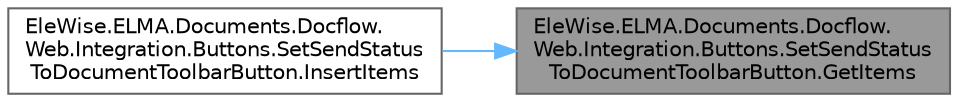 digraph "EleWise.ELMA.Documents.Docflow.Web.Integration.Buttons.SetSendStatusToDocumentToolbarButton.GetItems"
{
 // LATEX_PDF_SIZE
  bgcolor="transparent";
  edge [fontname=Helvetica,fontsize=10,labelfontname=Helvetica,labelfontsize=10];
  node [fontname=Helvetica,fontsize=10,shape=box,height=0.2,width=0.4];
  rankdir="RL";
  Node1 [id="Node000001",label="EleWise.ELMA.Documents.Docflow.\lWeb.Integration.Buttons.SetSendStatus\lToDocumentToolbarButton.GetItems",height=0.2,width=0.4,color="gray40", fillcolor="grey60", style="filled", fontcolor="black",tooltip=" "];
  Node1 -> Node2 [id="edge1_Node000001_Node000002",dir="back",color="steelblue1",style="solid",tooltip=" "];
  Node2 [id="Node000002",label="EleWise.ELMA.Documents.Docflow.\lWeb.Integration.Buttons.SetSendStatus\lToDocumentToolbarButton.InsertItems",height=0.2,width=0.4,color="grey40", fillcolor="white", style="filled",URL="$class_ele_wise_1_1_e_l_m_a_1_1_documents_1_1_docflow_1_1_web_1_1_integration_1_1_buttons_1_1_set6827f3d58214080f9f3c742a64b6cf1e.html#a0ba4da4cce57c1d04d9e1c19102ff96a",tooltip=" "];
}
